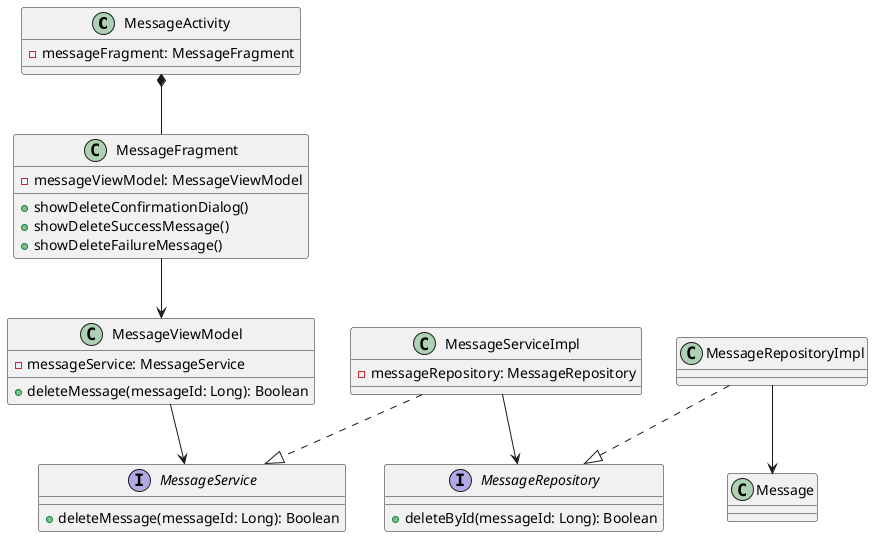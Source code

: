 @startuml
class MessageActivity {
    - messageFragment: MessageFragment
}

class MessageFragment {
    - messageViewModel: MessageViewModel
    + showDeleteConfirmationDialog()
    + showDeleteSuccessMessage()
    + showDeleteFailureMessage()
}

class MessageViewModel {
    - messageService: MessageService
    + deleteMessage(messageId: Long): Boolean
}

interface MessageService {
    + deleteMessage(messageId: Long): Boolean
}

class MessageServiceImpl {
    - messageRepository: MessageRepository
}

interface MessageRepository {
    + deleteById(messageId: Long): Boolean
}

class MessageRepositoryImpl

class Message

MessageActivity *-- MessageFragment
MessageFragment --> MessageViewModel
MessageViewModel --> MessageService
MessageServiceImpl ..|> MessageService
MessageServiceImpl --> MessageRepository
MessageRepositoryImpl ..|> MessageRepository
MessageRepositoryImpl --> Message
@enduml